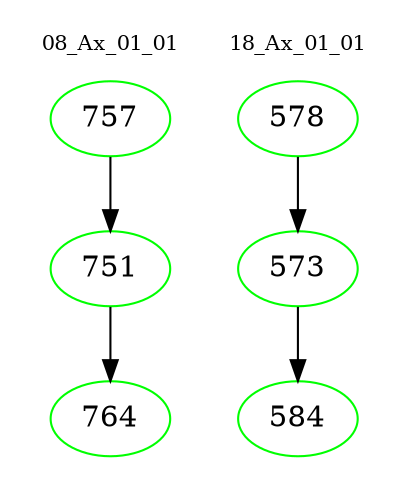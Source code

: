 digraph{
subgraph cluster_0 {
color = white
label = "08_Ax_01_01";
fontsize=10;
T0_757 [label="757", color="green"]
T0_757 -> T0_751 [color="black"]
T0_751 [label="751", color="green"]
T0_751 -> T0_764 [color="black"]
T0_764 [label="764", color="green"]
}
subgraph cluster_1 {
color = white
label = "18_Ax_01_01";
fontsize=10;
T1_578 [label="578", color="green"]
T1_578 -> T1_573 [color="black"]
T1_573 [label="573", color="green"]
T1_573 -> T1_584 [color="black"]
T1_584 [label="584", color="green"]
}
}
